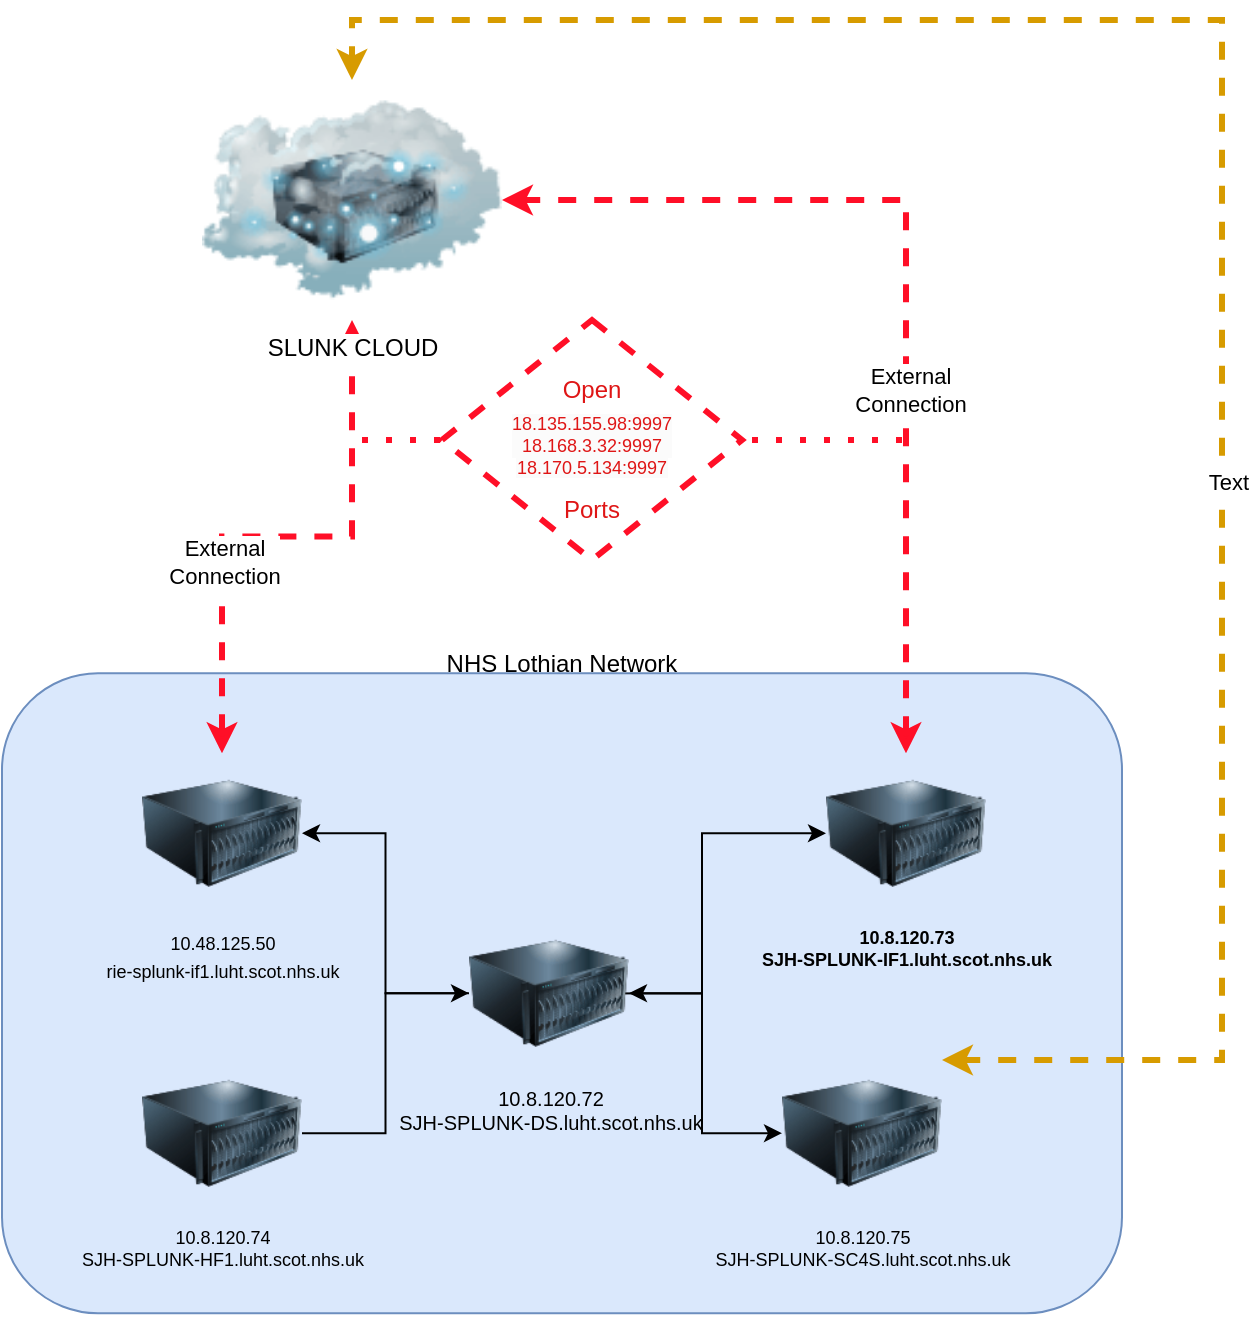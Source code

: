 <mxfile version="21.6.8" type="github">
  <diagram name="Page-1" id="NvbPiFwkpMxz-0u18v1t">
    <mxGraphModel dx="626" dy="311" grid="1" gridSize="10" guides="1" tooltips="1" connect="1" arrows="1" fold="1" page="1" pageScale="1" pageWidth="827" pageHeight="1169" math="0" shadow="0">
      <root>
        <mxCell id="0" />
        <mxCell id="1" parent="0" />
        <mxCell id="BVzlhwqOJCUQSImKMimq-3" value="" style="group" parent="1" vertex="1" connectable="0">
          <mxGeometry x="40" y="526.63" width="530" height="340" as="geometry" />
        </mxCell>
        <mxCell id="BVzlhwqOJCUQSImKMimq-1" value="" style="rounded=1;whiteSpace=wrap;html=1;fillColor=#dae8fc;strokeColor=#6c8ebf;" parent="BVzlhwqOJCUQSImKMimq-3" vertex="1">
          <mxGeometry x="-30" y="20" width="560" height="320" as="geometry" />
        </mxCell>
        <mxCell id="BVzlhwqOJCUQSImKMimq-2" value="NHS Lothian Network" style="text;html=1;strokeColor=none;fillColor=none;align=center;verticalAlign=middle;whiteSpace=wrap;rounded=0;" parent="BVzlhwqOJCUQSImKMimq-3" vertex="1">
          <mxGeometry x="40" width="420" height="30" as="geometry" />
        </mxCell>
        <mxCell id="BVzlhwqOJCUQSImKMimq-4" value="&lt;font style=&quot;font-size: 9px;&quot;&gt;10.48.125.50 &lt;br&gt;rie-splunk-if1.luht.scot.nhs.uk&lt;/font&gt;" style="image;html=1;image=img/lib/clip_art/computers/Server_128x128.png;labelBackgroundColor=none;" parent="BVzlhwqOJCUQSImKMimq-3" vertex="1">
          <mxGeometry x="40" y="60" width="80" height="80" as="geometry" />
        </mxCell>
        <mxCell id="BVzlhwqOJCUQSImKMimq-7" value="10.8.120.73 &lt;br style=&quot;font-size: 9px;&quot;&gt;SJH-SPLUNK-IF1.luht.scot.nhs.uk" style="image;html=1;image=img/lib/clip_art/computers/Server_128x128.png;labelBackgroundColor=none;fontSize=9;fontStyle=1" parent="BVzlhwqOJCUQSImKMimq-3" vertex="1">
          <mxGeometry x="382" y="60" width="80" height="80" as="geometry" />
        </mxCell>
        <mxCell id="BVzlhwqOJCUQSImKMimq-12" style="edgeStyle=orthogonalEdgeStyle;rounded=0;orthogonalLoop=1;jettySize=auto;html=1;" parent="BVzlhwqOJCUQSImKMimq-3" source="BVzlhwqOJCUQSImKMimq-6" target="BVzlhwqOJCUQSImKMimq-9" edge="1">
          <mxGeometry relative="1" as="geometry" />
        </mxCell>
        <mxCell id="BVzlhwqOJCUQSImKMimq-6" value="10.8.120.74 &lt;br style=&quot;font-size: 9px;&quot;&gt;SJH-SPLUNK-HF1.luht.scot.nhs.uk" style="image;html=1;image=img/lib/clip_art/computers/Server_128x128.png;fontSize=9;labelBackgroundColor=none;" parent="BVzlhwqOJCUQSImKMimq-3" vertex="1">
          <mxGeometry x="40" y="210" width="80" height="80" as="geometry" />
        </mxCell>
        <mxCell id="ZCe0Wg5Z4BdaRWt3wB61-5" style="edgeStyle=orthogonalEdgeStyle;rounded=0;orthogonalLoop=1;jettySize=auto;html=1;entryX=1;entryY=0.5;entryDx=0;entryDy=0;startArrow=classic;startFill=1;" edge="1" parent="BVzlhwqOJCUQSImKMimq-3" source="BVzlhwqOJCUQSImKMimq-5" target="BVzlhwqOJCUQSImKMimq-9">
          <mxGeometry relative="1" as="geometry">
            <Array as="points">
              <mxPoint x="320" y="250" />
              <mxPoint x="320" y="180" />
            </Array>
          </mxGeometry>
        </mxCell>
        <mxCell id="BVzlhwqOJCUQSImKMimq-5" value="10.8.120.75 &lt;br style=&quot;font-size: 9px;&quot;&gt;SJH-SPLUNK-SC4S.luht.scot.nhs.uk" style="image;html=1;image=img/lib/clip_art/computers/Server_128x128.png;labelBackgroundColor=none;fontSize=9;fontStyle=0;verticalAlign=top;" parent="BVzlhwqOJCUQSImKMimq-3" vertex="1">
          <mxGeometry x="360" y="210" width="80" height="80" as="geometry" />
        </mxCell>
        <mxCell id="BVzlhwqOJCUQSImKMimq-13" style="edgeStyle=orthogonalEdgeStyle;rounded=0;orthogonalLoop=1;jettySize=auto;html=1;entryX=0;entryY=0.5;entryDx=0;entryDy=0;" parent="BVzlhwqOJCUQSImKMimq-3" target="BVzlhwqOJCUQSImKMimq-7" edge="1">
          <mxGeometry relative="1" as="geometry">
            <mxPoint x="223.5" y="180.022" as="sourcePoint" />
            <mxPoint x="322" y="100.022" as="targetPoint" />
            <Array as="points">
              <mxPoint x="320" y="181" />
              <mxPoint x="320" y="100" />
            </Array>
          </mxGeometry>
        </mxCell>
        <mxCell id="BVzlhwqOJCUQSImKMimq-16" style="edgeStyle=orthogonalEdgeStyle;rounded=0;orthogonalLoop=1;jettySize=auto;html=1;" parent="BVzlhwqOJCUQSImKMimq-3" source="BVzlhwqOJCUQSImKMimq-9" target="BVzlhwqOJCUQSImKMimq-4" edge="1">
          <mxGeometry relative="1" as="geometry" />
        </mxCell>
        <mxCell id="BVzlhwqOJCUQSImKMimq-9" value="10.8.120.72 &lt;br style=&quot;font-size: 10px;&quot;&gt;SJH-SPLUNK-DS.luht.scot.nhs.uk" style="image;html=1;image=img/lib/clip_art/computers/Server_128x128.png;fontSize=10;labelBackgroundColor=none;labelBorderColor=none;fontStyle=0" parent="BVzlhwqOJCUQSImKMimq-3" vertex="1">
          <mxGeometry x="203.5" y="140" width="80" height="80" as="geometry" />
        </mxCell>
        <mxCell id="BVzlhwqOJCUQSImKMimq-18" style="edgeStyle=orthogonalEdgeStyle;rounded=0;orthogonalLoop=1;jettySize=auto;html=1;startArrow=classic;startFill=1;dashed=1;fillColor=#f8cecc;strokeColor=#ff0f27;strokeWidth=3;" parent="1" source="BVzlhwqOJCUQSImKMimq-17" target="BVzlhwqOJCUQSImKMimq-4" edge="1">
          <mxGeometry relative="1" as="geometry" />
        </mxCell>
        <mxCell id="ZCe0Wg5Z4BdaRWt3wB61-3" value="External&lt;br&gt;Connection" style="edgeLabel;html=1;align=center;verticalAlign=middle;resizable=0;points=[];" vertex="1" connectable="0" parent="BVzlhwqOJCUQSImKMimq-18">
          <mxGeometry x="0.317" y="1" relative="1" as="geometry">
            <mxPoint as="offset" />
          </mxGeometry>
        </mxCell>
        <mxCell id="BVzlhwqOJCUQSImKMimq-19" style="edgeStyle=orthogonalEdgeStyle;rounded=0;orthogonalLoop=1;jettySize=auto;html=1;entryX=0.5;entryY=0;entryDx=0;entryDy=0;startArrow=classic;startFill=1;dashed=1;strokeWidth=3;fillColor=#f8cecc;strokeColor=#ff0f27;" parent="1" source="BVzlhwqOJCUQSImKMimq-17" target="BVzlhwqOJCUQSImKMimq-7" edge="1">
          <mxGeometry relative="1" as="geometry" />
        </mxCell>
        <mxCell id="ZCe0Wg5Z4BdaRWt3wB61-2" value="External&lt;br&gt;Connection" style="edgeLabel;html=1;align=center;verticalAlign=middle;resizable=0;points=[];" vertex="1" connectable="0" parent="BVzlhwqOJCUQSImKMimq-19">
          <mxGeometry x="0.24" y="2" relative="1" as="geometry">
            <mxPoint as="offset" />
          </mxGeometry>
        </mxCell>
        <UserObject label="SLUNK CLOUD" tooltip="18.135.155.98:9997&#xa;18.168.3.32:9997&#xa;18.170.5.134:9997" id="BVzlhwqOJCUQSImKMimq-17">
          <mxCell style="image;html=1;image=img/lib/clip_art/networking/Cloud_Server_128x128.png" parent="1" vertex="1">
            <mxGeometry x="110" y="250" width="150" height="120" as="geometry" />
          </mxCell>
        </UserObject>
        <mxCell id="BVzlhwqOJCUQSImKMimq-20" style="edgeStyle=orthogonalEdgeStyle;rounded=0;orthogonalLoop=1;jettySize=auto;html=1;entryX=0.5;entryY=0;entryDx=0;entryDy=0;startArrow=classic;startFill=1;fillColor=#ffe6cc;strokeColor=#d79b00;dashed=1;strokeWidth=3;" parent="1" source="BVzlhwqOJCUQSImKMimq-5" target="BVzlhwqOJCUQSImKMimq-17" edge="1">
          <mxGeometry relative="1" as="geometry">
            <Array as="points">
              <mxPoint x="620" y="740" />
              <mxPoint x="620" y="220" />
              <mxPoint x="185" y="220" />
            </Array>
          </mxGeometry>
        </mxCell>
        <mxCell id="ZCe0Wg5Z4BdaRWt3wB61-6" value="Text" style="edgeLabel;html=1;align=center;verticalAlign=middle;resizable=0;points=[];" vertex="1" connectable="0" parent="BVzlhwqOJCUQSImKMimq-20">
          <mxGeometry x="-0.237" y="-3" relative="1" as="geometry">
            <mxPoint as="offset" />
          </mxGeometry>
        </mxCell>
        <mxCell id="ZCe0Wg5Z4BdaRWt3wB61-8" value="&lt;p class=&quot;MsoListParagraphCxSpFirst&quot;&gt;&lt;br&gt;&lt;br&gt;&lt;br&gt;&lt;/p&gt;" style="rhombus;whiteSpace=wrap;html=1;verticalAlign=top;fontColor=#df1616;strokeColor=#FF0F27;dashed=1;strokeWidth=3;" vertex="1" parent="1">
          <mxGeometry x="230" y="370" width="150" height="120" as="geometry" />
        </mxCell>
        <mxCell id="ZCe0Wg5Z4BdaRWt3wB61-14" value="&lt;div style=&quot;border-color: var(--border-color); font-family: Helvetica; font-size: 9px; font-style: normal; font-variant-ligatures: normal; font-variant-caps: normal; font-weight: 400; letter-spacing: normal; orphans: 2; text-indent: 0px; text-transform: none; widows: 2; word-spacing: 0px; -webkit-text-stroke-width: 0px; text-decoration-thickness: initial; text-decoration-style: initial; text-decoration-color: initial; background-color: rgb(251, 251, 251);&quot;&gt;&lt;span style=&quot;border-color: var(--border-color); background-color: initial; font-size: 9px;&quot;&gt;18.135.155.98:9997&lt;/span&gt;&lt;/div&gt;&lt;div style=&quot;border-color: var(--border-color); font-family: Helvetica; font-size: 9px; font-style: normal; font-variant-ligatures: normal; font-variant-caps: normal; font-weight: 400; letter-spacing: normal; orphans: 2; text-indent: 0px; text-transform: none; widows: 2; word-spacing: 0px; -webkit-text-stroke-width: 0px; text-decoration-thickness: initial; text-decoration-style: initial; text-decoration-color: initial; background-color: rgb(251, 251, 251);&quot;&gt;&lt;span style=&quot;border-color: var(--border-color); background-color: initial; font-size: 9px;&quot;&gt;18.168.3.32:9997&lt;/span&gt;&lt;/div&gt;&lt;span style=&quot;font-family: Helvetica; font-size: 9px; font-style: normal; font-variant-ligatures: normal; font-variant-caps: normal; font-weight: 400; letter-spacing: normal; orphans: 2; text-indent: 0px; text-transform: none; widows: 2; word-spacing: 0px; -webkit-text-stroke-width: 0px; background-color: rgb(251, 251, 251); text-decoration-thickness: initial; text-decoration-style: initial; text-decoration-color: initial; float: none; display: inline !important;&quot;&gt;18.170.5.134:9997&lt;/span&gt;" style="text;whiteSpace=wrap;html=1;fontSize=9;align=center;fontColor=#df1616;" vertex="1" parent="1">
          <mxGeometry x="260" y="410" width="90" height="40" as="geometry" />
        </mxCell>
        <mxCell id="ZCe0Wg5Z4BdaRWt3wB61-16" value="Open" style="text;html=1;strokeColor=none;fillColor=none;align=center;verticalAlign=middle;whiteSpace=wrap;rounded=0;fontColor=#df1616;" vertex="1" parent="1">
          <mxGeometry x="275" y="390" width="60" height="30" as="geometry" />
        </mxCell>
        <mxCell id="ZCe0Wg5Z4BdaRWt3wB61-17" value="Ports" style="text;html=1;strokeColor=none;fillColor=none;align=center;verticalAlign=middle;whiteSpace=wrap;rounded=0;fontColor=#df1616;" vertex="1" parent="1">
          <mxGeometry x="275" y="450" width="60" height="30" as="geometry" />
        </mxCell>
        <mxCell id="ZCe0Wg5Z4BdaRWt3wB61-19" value="" style="endArrow=none;dashed=1;html=1;dashPattern=1 3;strokeWidth=3;rounded=0;entryX=1;entryY=0.5;entryDx=0;entryDy=0;strokeColor=#FF0F27;" edge="1" parent="1" target="ZCe0Wg5Z4BdaRWt3wB61-8">
          <mxGeometry width="50" height="50" relative="1" as="geometry">
            <mxPoint x="460" y="430" as="sourcePoint" />
            <mxPoint x="370" y="490" as="targetPoint" />
          </mxGeometry>
        </mxCell>
        <mxCell id="ZCe0Wg5Z4BdaRWt3wB61-20" value="" style="endArrow=none;dashed=1;html=1;dashPattern=1 3;strokeWidth=3;rounded=0;entryX=0;entryY=0.5;entryDx=0;entryDy=0;strokeColor=#FF0F27;" edge="1" parent="1" target="ZCe0Wg5Z4BdaRWt3wB61-8">
          <mxGeometry width="50" height="50" relative="1" as="geometry">
            <mxPoint x="190" y="430" as="sourcePoint" />
            <mxPoint x="370" y="490" as="targetPoint" />
          </mxGeometry>
        </mxCell>
      </root>
    </mxGraphModel>
  </diagram>
</mxfile>
